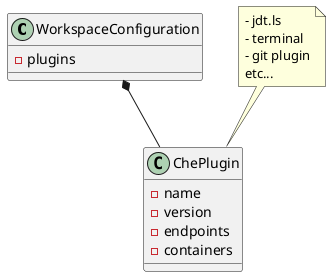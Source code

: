 @startuml

class WorkspaceConfiguration {
  - plugins
}

class ChePlugin {
  - name
  - version
  - endpoints
  - containers
}

WorkspaceConfiguration *-- ChePlugin

note as pluginnote
 - jdt.ls
 - terminal
 - git plugin
 etc...
end note

pluginnote .. ChePlugin

@enduml